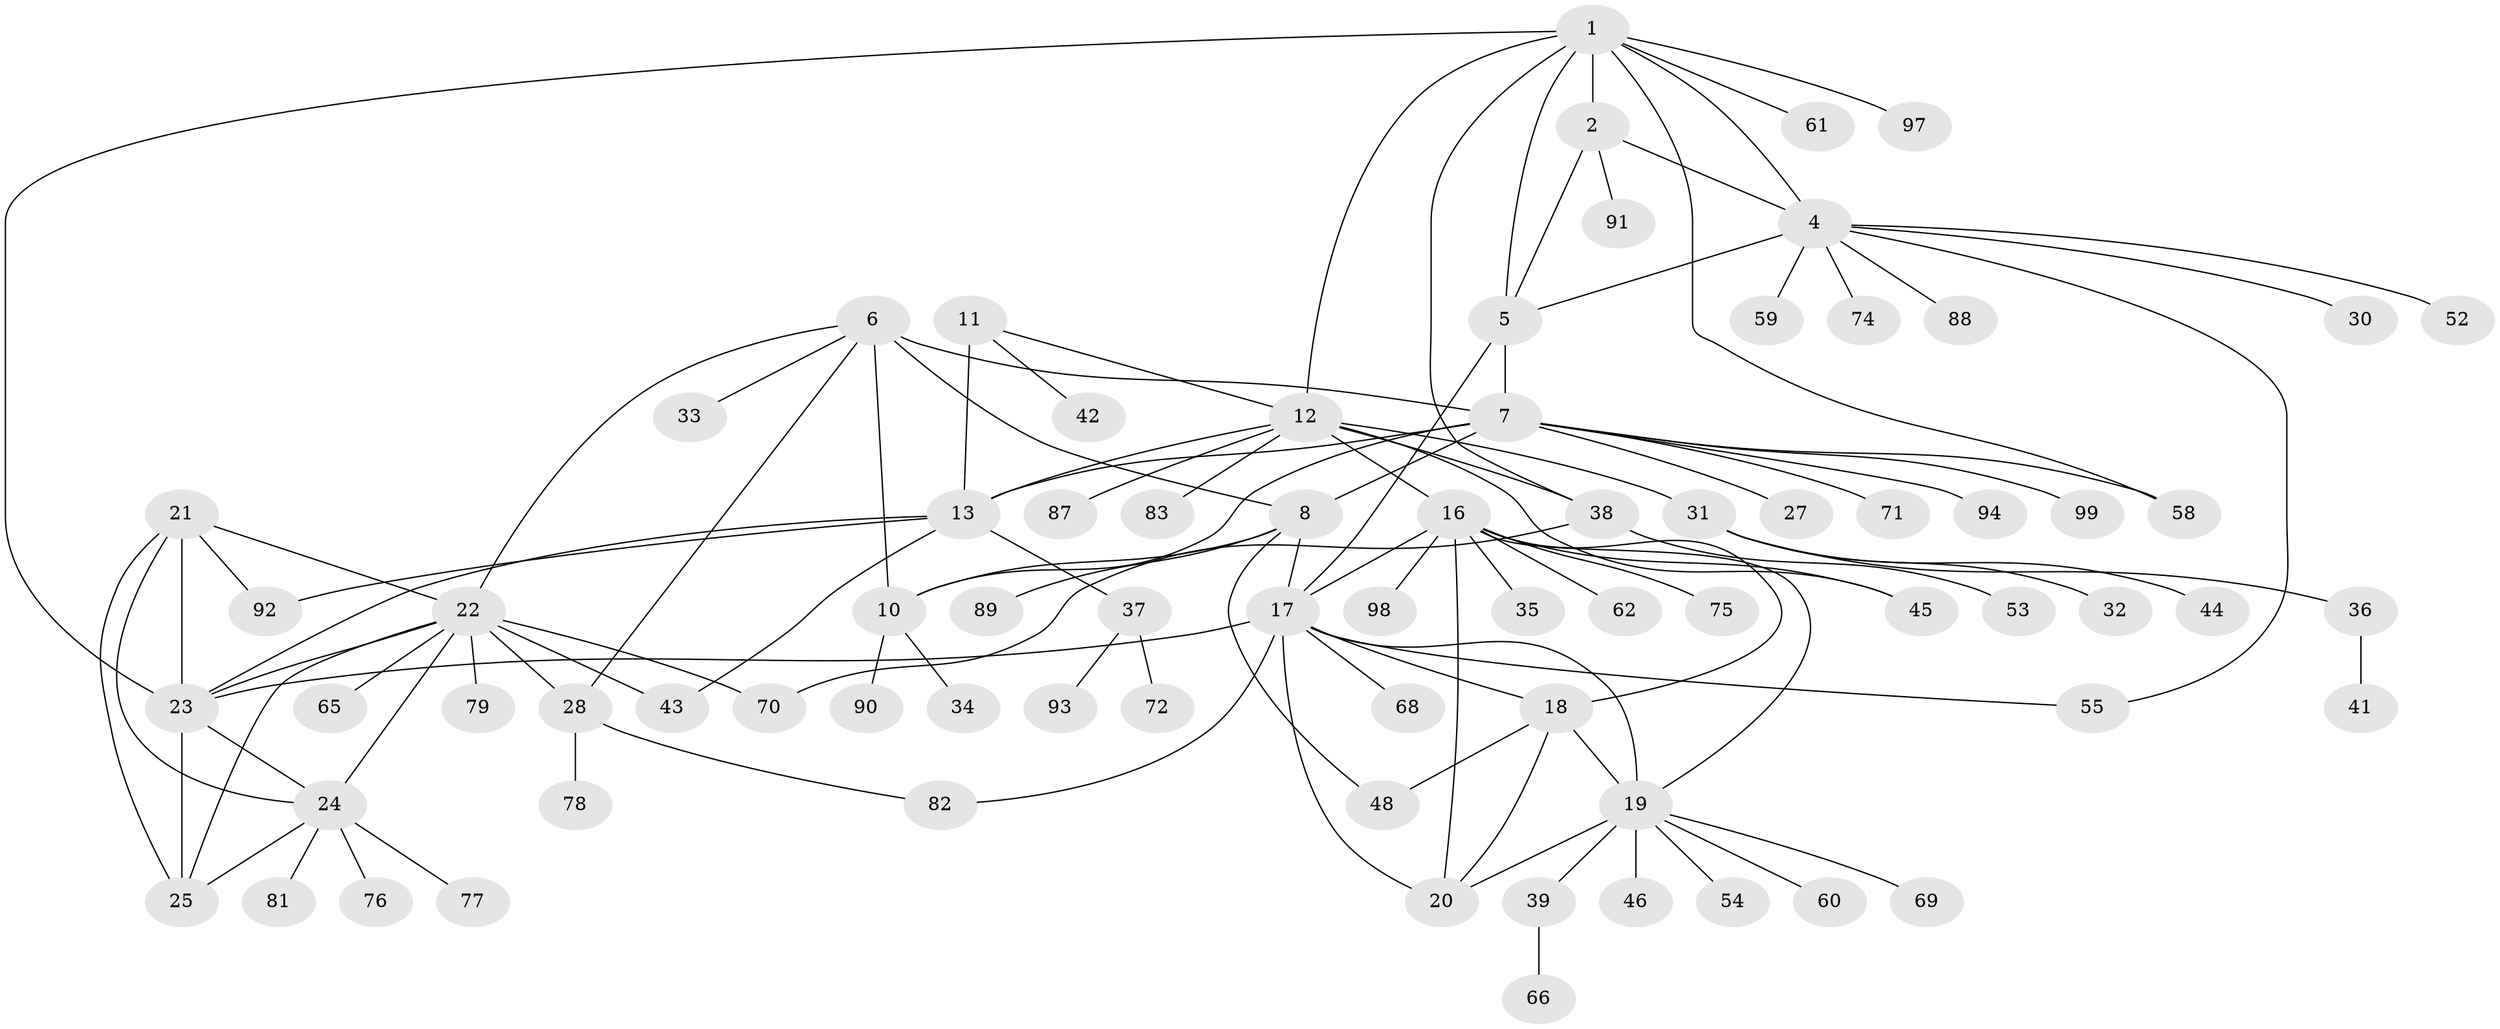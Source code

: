 // Generated by graph-tools (version 1.1) at 2025/52/02/27/25 19:52:17]
// undirected, 76 vertices, 110 edges
graph export_dot {
graph [start="1"]
  node [color=gray90,style=filled];
  1 [super="+3"];
  2 [super="+26"];
  4 [super="+49"];
  5;
  6 [super="+85"];
  7 [super="+9"];
  8 [super="+80"];
  10 [super="+47"];
  11 [super="+14"];
  12 [super="+50"];
  13 [super="+15"];
  16 [super="+63"];
  17 [super="+57"];
  18 [super="+40"];
  19;
  20;
  21 [super="+100"];
  22 [super="+29"];
  23;
  24 [super="+56"];
  25;
  27;
  28 [super="+64"];
  30;
  31 [super="+95"];
  32;
  33;
  34 [super="+73"];
  35;
  36;
  37;
  38 [super="+51"];
  39;
  41 [super="+96"];
  42;
  43;
  44;
  45;
  46;
  48 [super="+84"];
  52;
  53;
  54;
  55;
  58 [super="+67"];
  59;
  60;
  61;
  62;
  65;
  66;
  68;
  69 [super="+86"];
  70;
  71;
  72;
  74;
  75;
  76;
  77;
  78;
  79;
  81;
  82;
  83;
  87;
  88;
  89;
  90;
  91;
  92;
  93;
  94;
  97;
  98;
  99;
  1 -- 2 [weight=2];
  1 -- 4 [weight=2];
  1 -- 5 [weight=2];
  1 -- 12 [weight=2];
  1 -- 58;
  1 -- 61;
  1 -- 97;
  1 -- 38;
  1 -- 23;
  2 -- 4;
  2 -- 5;
  2 -- 91;
  4 -- 5;
  4 -- 30;
  4 -- 52;
  4 -- 55;
  4 -- 74;
  4 -- 88;
  4 -- 59;
  5 -- 17;
  5 -- 7;
  6 -- 7 [weight=2];
  6 -- 8;
  6 -- 10;
  6 -- 22;
  6 -- 33;
  6 -- 28;
  7 -- 8 [weight=2];
  7 -- 10 [weight=2];
  7 -- 13;
  7 -- 27;
  7 -- 71;
  7 -- 99;
  7 -- 94;
  7 -- 58;
  8 -- 10;
  8 -- 17;
  8 -- 89;
  8 -- 48;
  10 -- 34;
  10 -- 90;
  11 -- 12 [weight=2];
  11 -- 13 [weight=4];
  11 -- 42;
  12 -- 13 [weight=2];
  12 -- 16 [weight=2];
  12 -- 31;
  12 -- 45;
  12 -- 83;
  12 -- 87;
  12 -- 38;
  13 -- 23;
  13 -- 43;
  13 -- 92;
  13 -- 37;
  16 -- 17;
  16 -- 18;
  16 -- 19;
  16 -- 20;
  16 -- 35;
  16 -- 45;
  16 -- 62;
  16 -- 75;
  16 -- 98;
  17 -- 18;
  17 -- 19;
  17 -- 20;
  17 -- 23;
  17 -- 55;
  17 -- 68;
  17 -- 82;
  18 -- 19;
  18 -- 20;
  18 -- 48;
  19 -- 20;
  19 -- 39;
  19 -- 46;
  19 -- 54;
  19 -- 60;
  19 -- 69;
  21 -- 22;
  21 -- 23;
  21 -- 24;
  21 -- 25;
  21 -- 92;
  22 -- 23;
  22 -- 24;
  22 -- 25;
  22 -- 28;
  22 -- 43;
  22 -- 79;
  22 -- 65;
  22 -- 70;
  23 -- 24;
  23 -- 25;
  24 -- 25;
  24 -- 76;
  24 -- 77;
  24 -- 81;
  28 -- 78;
  28 -- 82;
  31 -- 32;
  31 -- 36;
  31 -- 44;
  36 -- 41;
  37 -- 72;
  37 -- 93;
  38 -- 70;
  38 -- 53;
  39 -- 66;
}
